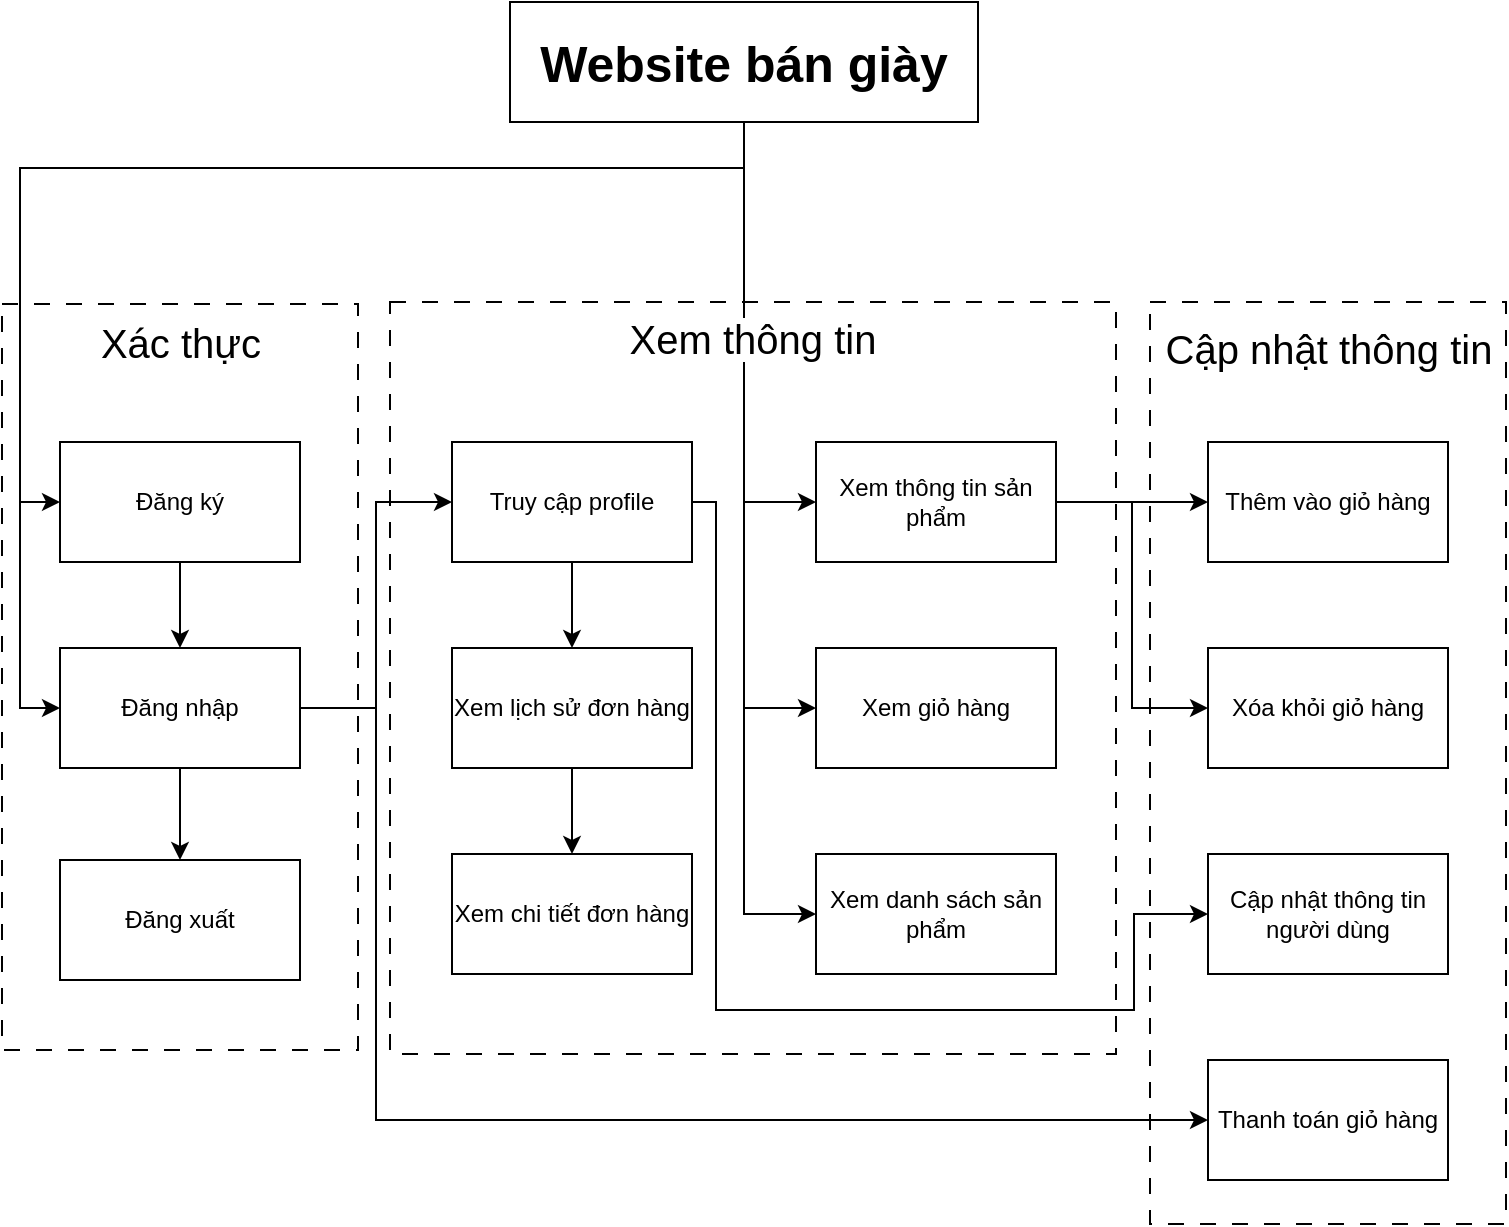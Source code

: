 <mxfile version="25.0.3" pages="2">
  <diagram name="Page-1" id="ATqdmzWeELwhIMq4261D">
    <mxGraphModel dx="1408" dy="644" grid="0" gridSize="10" guides="1" tooltips="1" connect="1" arrows="1" fold="1" page="0" pageScale="1" pageWidth="850" pageHeight="1100" math="0" shadow="0">
      <root>
        <mxCell id="0" />
        <mxCell id="1" parent="0" />
        <mxCell id="9FZc6gnEWJcnSI5CrjKz-33" value="" style="rounded=0;whiteSpace=wrap;html=1;dashed=1;dashPattern=8 8;" parent="1" vertex="1">
          <mxGeometry x="554" y="151" width="178" height="461" as="geometry" />
        </mxCell>
        <mxCell id="9FZc6gnEWJcnSI5CrjKz-22" value="" style="rounded=0;whiteSpace=wrap;html=1;dashed=1;dashPattern=8 8;" parent="1" vertex="1">
          <mxGeometry x="174" y="151" width="363" height="376" as="geometry" />
        </mxCell>
        <mxCell id="9FZc6gnEWJcnSI5CrjKz-14" value="X" style="rounded=0;whiteSpace=wrap;html=1;dashed=1;dashPattern=8 8;" parent="1" vertex="1">
          <mxGeometry x="-20" y="152" width="178" height="373" as="geometry" />
        </mxCell>
        <mxCell id="9FZc6gnEWJcnSI5CrjKz-24" style="edgeStyle=orthogonalEdgeStyle;rounded=0;orthogonalLoop=1;jettySize=auto;html=1;entryX=0;entryY=0.5;entryDx=0;entryDy=0;" parent="1" source="9FZc6gnEWJcnSI5CrjKz-1" target="9FZc6gnEWJcnSI5CrjKz-4" edge="1">
          <mxGeometry relative="1" as="geometry">
            <mxPoint x="351" y="107" as="targetPoint" />
          </mxGeometry>
        </mxCell>
        <mxCell id="9FZc6gnEWJcnSI5CrjKz-42" style="edgeStyle=orthogonalEdgeStyle;rounded=0;orthogonalLoop=1;jettySize=auto;html=1;entryX=0;entryY=0.5;entryDx=0;entryDy=0;" parent="1" source="9FZc6gnEWJcnSI5CrjKz-1" target="9FZc6gnEWJcnSI5CrjKz-3" edge="1">
          <mxGeometry relative="1" as="geometry">
            <Array as="points">
              <mxPoint x="351" y="84" />
              <mxPoint x="-11" y="84" />
              <mxPoint x="-11" y="251" />
            </Array>
          </mxGeometry>
        </mxCell>
        <mxCell id="9FZc6gnEWJcnSI5CrjKz-43" style="edgeStyle=orthogonalEdgeStyle;rounded=0;orthogonalLoop=1;jettySize=auto;html=1;entryX=0;entryY=0.5;entryDx=0;entryDy=0;" parent="1" source="9FZc6gnEWJcnSI5CrjKz-1" target="9FZc6gnEWJcnSI5CrjKz-2" edge="1">
          <mxGeometry relative="1" as="geometry">
            <Array as="points">
              <mxPoint x="351" y="84" />
              <mxPoint x="-11" y="84" />
              <mxPoint x="-11" y="354" />
            </Array>
          </mxGeometry>
        </mxCell>
        <mxCell id="9FZc6gnEWJcnSI5CrjKz-49" style="edgeStyle=orthogonalEdgeStyle;rounded=0;orthogonalLoop=1;jettySize=auto;html=1;entryX=0;entryY=0.5;entryDx=0;entryDy=0;" parent="1" source="9FZc6gnEWJcnSI5CrjKz-1" target="9FZc6gnEWJcnSI5CrjKz-13" edge="1">
          <mxGeometry relative="1" as="geometry" />
        </mxCell>
        <mxCell id="9FZc6gnEWJcnSI5CrjKz-50" style="edgeStyle=orthogonalEdgeStyle;rounded=0;orthogonalLoop=1;jettySize=auto;html=1;entryX=0;entryY=0.5;entryDx=0;entryDy=0;" parent="1" source="9FZc6gnEWJcnSI5CrjKz-1" target="9FZc6gnEWJcnSI5CrjKz-9" edge="1">
          <mxGeometry relative="1" as="geometry" />
        </mxCell>
        <mxCell id="9FZc6gnEWJcnSI5CrjKz-1" value="&lt;b&gt;&lt;font style=&quot;font-size: 25px;&quot;&gt;Website bán giày&lt;/font&gt;&lt;/b&gt;" style="rounded=0;whiteSpace=wrap;html=1;" parent="1" vertex="1">
          <mxGeometry x="234" y="1" width="234" height="60" as="geometry" />
        </mxCell>
        <mxCell id="9FZc6gnEWJcnSI5CrjKz-21" style="edgeStyle=orthogonalEdgeStyle;rounded=0;orthogonalLoop=1;jettySize=auto;html=1;" parent="1" source="9FZc6gnEWJcnSI5CrjKz-2" target="9FZc6gnEWJcnSI5CrjKz-12" edge="1">
          <mxGeometry relative="1" as="geometry" />
        </mxCell>
        <mxCell id="9FZc6gnEWJcnSI5CrjKz-26" style="edgeStyle=orthogonalEdgeStyle;rounded=0;orthogonalLoop=1;jettySize=auto;html=1;entryX=0;entryY=0.5;entryDx=0;entryDy=0;" parent="1" source="9FZc6gnEWJcnSI5CrjKz-2" target="9FZc6gnEWJcnSI5CrjKz-6" edge="1">
          <mxGeometry relative="1" as="geometry" />
        </mxCell>
        <mxCell id="PT_1-4cSALZz2aqM5Dkg-1" style="edgeStyle=orthogonalEdgeStyle;rounded=0;orthogonalLoop=1;jettySize=auto;html=1;entryX=0;entryY=0.5;entryDx=0;entryDy=0;" edge="1" parent="1" source="9FZc6gnEWJcnSI5CrjKz-2" target="9FZc6gnEWJcnSI5CrjKz-8">
          <mxGeometry relative="1" as="geometry">
            <Array as="points">
              <mxPoint x="167" y="354" />
              <mxPoint x="167" y="560" />
            </Array>
          </mxGeometry>
        </mxCell>
        <mxCell id="9FZc6gnEWJcnSI5CrjKz-2" value="Đăng nhập" style="rounded=0;whiteSpace=wrap;html=1;" parent="1" vertex="1">
          <mxGeometry x="9" y="324" width="120" height="60" as="geometry" />
        </mxCell>
        <mxCell id="9FZc6gnEWJcnSI5CrjKz-20" style="edgeStyle=orthogonalEdgeStyle;rounded=0;orthogonalLoop=1;jettySize=auto;html=1;" parent="1" source="9FZc6gnEWJcnSI5CrjKz-3" target="9FZc6gnEWJcnSI5CrjKz-2" edge="1">
          <mxGeometry relative="1" as="geometry" />
        </mxCell>
        <mxCell id="9FZc6gnEWJcnSI5CrjKz-3" value="Đăng ký" style="rounded=0;whiteSpace=wrap;html=1;" parent="1" vertex="1">
          <mxGeometry x="9" y="221" width="120" height="60" as="geometry" />
        </mxCell>
        <mxCell id="9FZc6gnEWJcnSI5CrjKz-53" style="edgeStyle=orthogonalEdgeStyle;rounded=0;orthogonalLoop=1;jettySize=auto;html=1;entryX=0;entryY=0.5;entryDx=0;entryDy=0;" parent="1" source="9FZc6gnEWJcnSI5CrjKz-4" target="9FZc6gnEWJcnSI5CrjKz-5" edge="1">
          <mxGeometry relative="1" as="geometry" />
        </mxCell>
        <mxCell id="9FZc6gnEWJcnSI5CrjKz-65" style="edgeStyle=orthogonalEdgeStyle;rounded=0;orthogonalLoop=1;jettySize=auto;html=1;entryX=0;entryY=0.5;entryDx=0;entryDy=0;" parent="1" source="9FZc6gnEWJcnSI5CrjKz-4" target="9FZc6gnEWJcnSI5CrjKz-63" edge="1">
          <mxGeometry relative="1" as="geometry" />
        </mxCell>
        <mxCell id="9FZc6gnEWJcnSI5CrjKz-4" value="Xem thông tin sản phẩm" style="rounded=0;whiteSpace=wrap;html=1;" parent="1" vertex="1">
          <mxGeometry x="387" y="221" width="120" height="60" as="geometry" />
        </mxCell>
        <mxCell id="9FZc6gnEWJcnSI5CrjKz-5" value="Thêm vào giỏ hàng" style="rounded=0;whiteSpace=wrap;html=1;" parent="1" vertex="1">
          <mxGeometry x="583" y="221" width="120" height="60" as="geometry" />
        </mxCell>
        <mxCell id="9FZc6gnEWJcnSI5CrjKz-28" style="edgeStyle=orthogonalEdgeStyle;rounded=0;orthogonalLoop=1;jettySize=auto;html=1;entryX=0.5;entryY=0;entryDx=0;entryDy=0;" parent="1" source="9FZc6gnEWJcnSI5CrjKz-6" target="9FZc6gnEWJcnSI5CrjKz-10" edge="1">
          <mxGeometry relative="1" as="geometry" />
        </mxCell>
        <mxCell id="9FZc6gnEWJcnSI5CrjKz-67" style="edgeStyle=orthogonalEdgeStyle;rounded=0;orthogonalLoop=1;jettySize=auto;html=1;entryX=0;entryY=0.5;entryDx=0;entryDy=0;" parent="1" source="9FZc6gnEWJcnSI5CrjKz-6" target="9FZc6gnEWJcnSI5CrjKz-7" edge="1">
          <mxGeometry relative="1" as="geometry">
            <Array as="points">
              <mxPoint x="337" y="251" />
              <mxPoint x="337" y="505" />
              <mxPoint x="546" y="505" />
              <mxPoint x="546" y="457" />
            </Array>
          </mxGeometry>
        </mxCell>
        <mxCell id="9FZc6gnEWJcnSI5CrjKz-6" value="Truy cập profile" style="rounded=0;whiteSpace=wrap;html=1;" parent="1" vertex="1">
          <mxGeometry x="205" y="221" width="120" height="60" as="geometry" />
        </mxCell>
        <mxCell id="9FZc6gnEWJcnSI5CrjKz-7" value="Cập nhật thông tin người dùng" style="rounded=0;whiteSpace=wrap;html=1;" parent="1" vertex="1">
          <mxGeometry x="583" y="427" width="120" height="60" as="geometry" />
        </mxCell>
        <mxCell id="9FZc6gnEWJcnSI5CrjKz-8" value="Thanh toán giỏ hàng" style="rounded=0;whiteSpace=wrap;html=1;" parent="1" vertex="1">
          <mxGeometry x="583" y="530" width="120" height="60" as="geometry" />
        </mxCell>
        <mxCell id="9FZc6gnEWJcnSI5CrjKz-9" value="Xem danh sách sản phẩm" style="rounded=0;whiteSpace=wrap;html=1;" parent="1" vertex="1">
          <mxGeometry x="387" y="427" width="120" height="60" as="geometry" />
        </mxCell>
        <mxCell id="9FZc6gnEWJcnSI5CrjKz-48" style="edgeStyle=orthogonalEdgeStyle;rounded=0;orthogonalLoop=1;jettySize=auto;html=1;" parent="1" source="9FZc6gnEWJcnSI5CrjKz-10" target="9FZc6gnEWJcnSI5CrjKz-11" edge="1">
          <mxGeometry relative="1" as="geometry" />
        </mxCell>
        <mxCell id="9FZc6gnEWJcnSI5CrjKz-10" value="Xem lịch sử đơn hàng" style="rounded=0;whiteSpace=wrap;html=1;" parent="1" vertex="1">
          <mxGeometry x="205" y="324" width="120" height="60" as="geometry" />
        </mxCell>
        <mxCell id="9FZc6gnEWJcnSI5CrjKz-11" value="Xem chi tiết đơn hàng" style="rounded=0;whiteSpace=wrap;html=1;" parent="1" vertex="1">
          <mxGeometry x="205" y="427" width="120" height="60" as="geometry" />
        </mxCell>
        <mxCell id="9FZc6gnEWJcnSI5CrjKz-12" value="Đăng xuất" style="rounded=0;whiteSpace=wrap;html=1;" parent="1" vertex="1">
          <mxGeometry x="9" y="430" width="120" height="60" as="geometry" />
        </mxCell>
        <mxCell id="9FZc6gnEWJcnSI5CrjKz-13" value="Xem giỏ hàng" style="rounded=0;whiteSpace=wrap;html=1;" parent="1" vertex="1">
          <mxGeometry x="387" y="324" width="120" height="60" as="geometry" />
        </mxCell>
        <mxCell id="9FZc6gnEWJcnSI5CrjKz-39" value="&lt;font style=&quot;font-size: 20px;&quot;&gt;Xác thực&lt;/font&gt;" style="text;html=1;align=center;verticalAlign=middle;resizable=0;points=[];autosize=1;strokeColor=none;fillColor=none;" parent="1" vertex="1">
          <mxGeometry x="20" y="153" width="98" height="36" as="geometry" />
        </mxCell>
        <mxCell id="9FZc6gnEWJcnSI5CrjKz-45" value="&lt;span style=&quot;color: rgb(0, 0, 0); font-family: Helvetica; font-size: 20px; font-style: normal; font-variant-ligatures: normal; font-variant-caps: normal; font-weight: 400; letter-spacing: normal; orphans: 2; text-indent: 0px; text-transform: none; widows: 2; word-spacing: 0px; -webkit-text-stroke-width: 0px; white-space: normal; background-color: rgb(255, 255, 255); text-decoration-thickness: initial; text-decoration-style: initial; text-decoration-color: initial; float: none; display: inline !important;&quot;&gt;Xem thông tin&lt;/span&gt;" style="text;whiteSpace=wrap;html=1;align=center;" parent="1" vertex="1">
          <mxGeometry x="280.0" y="151.0" width="151" height="46" as="geometry" />
        </mxCell>
        <mxCell id="9FZc6gnEWJcnSI5CrjKz-47" value="&lt;span style=&quot;color: rgb(0, 0, 0); font-family: Helvetica; font-size: 20px; font-style: normal; font-variant-ligatures: normal; font-variant-caps: normal; font-weight: 400; letter-spacing: normal; orphans: 2; text-indent: 0px; text-transform: none; widows: 2; word-spacing: 0px; -webkit-text-stroke-width: 0px; white-space: normal; background-color: rgb(255, 255, 255); text-decoration-thickness: initial; text-decoration-style: initial; text-decoration-color: initial; float: none; display: inline !important;&quot;&gt;Cập nhật thông tin&lt;/span&gt;" style="text;whiteSpace=wrap;html=1;align=center;" parent="1" vertex="1">
          <mxGeometry x="557.75" y="155.5" width="170.5" height="31" as="geometry" />
        </mxCell>
        <mxCell id="9FZc6gnEWJcnSI5CrjKz-63" value="Xóa khỏi giỏ hàng" style="rounded=0;whiteSpace=wrap;html=1;" parent="1" vertex="1">
          <mxGeometry x="583" y="324" width="120" height="60" as="geometry" />
        </mxCell>
      </root>
    </mxGraphModel>
  </diagram>
  <diagram id="KyGGaloVcgELRzTFAa9P" name="Page-2">
    <mxGraphModel dx="1186" dy="1158" grid="0" gridSize="10" guides="1" tooltips="1" connect="1" arrows="1" fold="1" page="0" pageScale="1" pageWidth="850" pageHeight="1100" math="0" shadow="0">
      <root>
        <mxCell id="0" />
        <mxCell id="1" parent="0" />
        <mxCell id="0Zvs_Lk2udPu0T62Xt-R-1" value="cart" style="swimlane;fontStyle=1;align=center;verticalAlign=top;childLayout=stackLayout;horizontal=1;startSize=26;horizontalStack=0;resizeParent=1;resizeParentMax=0;resizeLast=0;collapsible=1;marginBottom=0;whiteSpace=wrap;html=1;" vertex="1" parent="1">
          <mxGeometry x="109" y="117" width="160" height="86" as="geometry" />
        </mxCell>
        <mxCell id="0Zvs_Lk2udPu0T62Xt-R-2" value="+ field: type" style="text;strokeColor=none;fillColor=none;align=left;verticalAlign=top;spacingLeft=4;spacingRight=4;overflow=hidden;rotatable=0;points=[[0,0.5],[1,0.5]];portConstraint=eastwest;whiteSpace=wrap;html=1;" vertex="1" parent="0Zvs_Lk2udPu0T62Xt-R-1">
          <mxGeometry y="26" width="160" height="26" as="geometry" />
        </mxCell>
        <mxCell id="0Zvs_Lk2udPu0T62Xt-R-3" value="" style="line;strokeWidth=1;fillColor=none;align=left;verticalAlign=middle;spacingTop=-1;spacingLeft=3;spacingRight=3;rotatable=0;labelPosition=right;points=[];portConstraint=eastwest;strokeColor=inherit;" vertex="1" parent="0Zvs_Lk2udPu0T62Xt-R-1">
          <mxGeometry y="52" width="160" height="8" as="geometry" />
        </mxCell>
        <mxCell id="0Zvs_Lk2udPu0T62Xt-R-4" value="+ method(type): type" style="text;strokeColor=none;fillColor=none;align=left;verticalAlign=top;spacingLeft=4;spacingRight=4;overflow=hidden;rotatable=0;points=[[0,0.5],[1,0.5]];portConstraint=eastwest;whiteSpace=wrap;html=1;" vertex="1" parent="0Zvs_Lk2udPu0T62Xt-R-1">
          <mxGeometry y="60" width="160" height="26" as="geometry" />
        </mxCell>
        <mxCell id="0Zvs_Lk2udPu0T62Xt-R-5" value="Order" style="swimlane;fontStyle=1;align=center;verticalAlign=top;childLayout=stackLayout;horizontal=1;startSize=26;horizontalStack=0;resizeParent=1;resizeParentMax=0;resizeLast=0;collapsible=1;marginBottom=0;whiteSpace=wrap;html=1;" vertex="1" parent="1">
          <mxGeometry x="509" y="85" width="160" height="216" as="geometry" />
        </mxCell>
        <mxCell id="0Zvs_Lk2udPu0T62Xt-R-6" value="+ status_choices" style="text;strokeColor=none;fillColor=none;align=left;verticalAlign=top;spacingLeft=4;spacingRight=4;overflow=hidden;rotatable=0;points=[[0,0.5],[1,0.5]];portConstraint=eastwest;whiteSpace=wrap;html=1;" vertex="1" parent="0Zvs_Lk2udPu0T62Xt-R-5">
          <mxGeometry y="26" width="160" height="26" as="geometry" />
        </mxCell>
        <mxCell id="0Zvs_Lk2udPu0T62Xt-R-143" value="+ user" style="text;strokeColor=none;fillColor=none;align=left;verticalAlign=top;spacingLeft=4;spacingRight=4;overflow=hidden;rotatable=0;points=[[0,0.5],[1,0.5]];portConstraint=eastwest;whiteSpace=wrap;html=1;" vertex="1" parent="0Zvs_Lk2udPu0T62Xt-R-5">
          <mxGeometry y="52" width="160" height="26" as="geometry" />
        </mxCell>
        <mxCell id="0Zvs_Lk2udPu0T62Xt-R-142" value="+ items" style="text;strokeColor=none;fillColor=none;align=left;verticalAlign=top;spacingLeft=4;spacingRight=4;overflow=hidden;rotatable=0;points=[[0,0.5],[1,0.5]];portConstraint=eastwest;whiteSpace=wrap;html=1;" vertex="1" parent="0Zvs_Lk2udPu0T62Xt-R-5">
          <mxGeometry y="78" width="160" height="26" as="geometry" />
        </mxCell>
        <mxCell id="0Zvs_Lk2udPu0T62Xt-R-141" value="+ counpon" style="text;strokeColor=none;fillColor=none;align=left;verticalAlign=top;spacingLeft=4;spacingRight=4;overflow=hidden;rotatable=0;points=[[0,0.5],[1,0.5]];portConstraint=eastwest;whiteSpace=wrap;html=1;" vertex="1" parent="0Zvs_Lk2udPu0T62Xt-R-5">
          <mxGeometry y="104" width="160" height="26" as="geometry" />
        </mxCell>
        <mxCell id="0Zvs_Lk2udPu0T62Xt-R-140" value="+ ordered_date" style="text;strokeColor=none;fillColor=none;align=left;verticalAlign=top;spacingLeft=4;spacingRight=4;overflow=hidden;rotatable=0;points=[[0,0.5],[1,0.5]];portConstraint=eastwest;whiteSpace=wrap;html=1;" vertex="1" parent="0Zvs_Lk2udPu0T62Xt-R-5">
          <mxGeometry y="130" width="160" height="26" as="geometry" />
        </mxCell>
        <mxCell id="0Zvs_Lk2udPu0T62Xt-R-7" value="" style="line;strokeWidth=1;fillColor=none;align=left;verticalAlign=middle;spacingTop=-1;spacingLeft=3;spacingRight=3;rotatable=0;labelPosition=right;points=[];portConstraint=eastwest;strokeColor=inherit;" vertex="1" parent="0Zvs_Lk2udPu0T62Xt-R-5">
          <mxGeometry y="156" width="160" height="8" as="geometry" />
        </mxCell>
        <mxCell id="0Zvs_Lk2udPu0T62Xt-R-8" value="+ get_total()" style="text;strokeColor=none;fillColor=none;align=left;verticalAlign=top;spacingLeft=4;spacingRight=4;overflow=hidden;rotatable=0;points=[[0,0.5],[1,0.5]];portConstraint=eastwest;whiteSpace=wrap;html=1;" vertex="1" parent="0Zvs_Lk2udPu0T62Xt-R-5">
          <mxGeometry y="164" width="160" height="26" as="geometry" />
        </mxCell>
        <mxCell id="0Zvs_Lk2udPu0T62Xt-R-145" value="+ mark_as_completed()" style="text;strokeColor=none;fillColor=none;align=left;verticalAlign=top;spacingLeft=4;spacingRight=4;overflow=hidden;rotatable=0;points=[[0,0.5],[1,0.5]];portConstraint=eastwest;whiteSpace=wrap;html=1;" vertex="1" parent="0Zvs_Lk2udPu0T62Xt-R-5">
          <mxGeometry y="190" width="160" height="26" as="geometry" />
        </mxCell>
        <mxCell id="0Zvs_Lk2udPu0T62Xt-R-13" value="Users" style="swimlane;fontStyle=1;align=center;verticalAlign=top;childLayout=stackLayout;horizontal=1;startSize=26;horizontalStack=0;resizeParent=1;resizeParentMax=0;resizeLast=0;collapsible=1;marginBottom=0;whiteSpace=wrap;html=1;" vertex="1" parent="1">
          <mxGeometry x="509" y="406" width="160" height="409" as="geometry" />
        </mxCell>
        <mxCell id="0Zvs_Lk2udPu0T62Xt-R-17" value="+ first_name" style="text;strokeColor=none;fillColor=none;align=left;verticalAlign=top;spacingLeft=4;spacingRight=4;overflow=hidden;rotatable=0;points=[[0,0.5],[1,0.5]];portConstraint=eastwest;whiteSpace=wrap;html=1;" vertex="1" parent="0Zvs_Lk2udPu0T62Xt-R-13">
          <mxGeometry y="26" width="160" height="26" as="geometry" />
        </mxCell>
        <mxCell id="0Zvs_Lk2udPu0T62Xt-R-18" value="+ last_name" style="text;strokeColor=none;fillColor=none;align=left;verticalAlign=top;spacingLeft=4;spacingRight=4;overflow=hidden;rotatable=0;points=[[0,0.5],[1,0.5]];portConstraint=eastwest;whiteSpace=wrap;html=1;" vertex="1" parent="0Zvs_Lk2udPu0T62Xt-R-13">
          <mxGeometry y="52" width="160" height="26" as="geometry" />
        </mxCell>
        <mxCell id="0Zvs_Lk2udPu0T62Xt-R-19" value="+ username" style="text;strokeColor=none;fillColor=none;align=left;verticalAlign=top;spacingLeft=4;spacingRight=4;overflow=hidden;rotatable=0;points=[[0,0.5],[1,0.5]];portConstraint=eastwest;whiteSpace=wrap;html=1;" vertex="1" parent="0Zvs_Lk2udPu0T62Xt-R-13">
          <mxGeometry y="78" width="160" height="26" as="geometry" />
        </mxCell>
        <mxCell id="0Zvs_Lk2udPu0T62Xt-R-14" value="+ email&lt;div&gt;&lt;br&gt;&lt;/div&gt;" style="text;strokeColor=none;fillColor=none;align=left;verticalAlign=top;spacingLeft=4;spacingRight=4;overflow=hidden;rotatable=0;points=[[0,0.5],[1,0.5]];portConstraint=eastwest;whiteSpace=wrap;html=1;" vertex="1" parent="0Zvs_Lk2udPu0T62Xt-R-13">
          <mxGeometry y="104" width="160" height="26" as="geometry" />
        </mxCell>
        <mxCell id="0Zvs_Lk2udPu0T62Xt-R-23" value="+ role" style="text;strokeColor=none;fillColor=none;align=left;verticalAlign=top;spacingLeft=4;spacingRight=4;overflow=hidden;rotatable=0;points=[[0,0.5],[1,0.5]];portConstraint=eastwest;whiteSpace=wrap;html=1;" vertex="1" parent="0Zvs_Lk2udPu0T62Xt-R-13">
          <mxGeometry y="130" width="160" height="26" as="geometry" />
        </mxCell>
        <mxCell id="0Zvs_Lk2udPu0T62Xt-R-22" value="+ date_joined" style="text;strokeColor=none;fillColor=none;align=left;verticalAlign=top;spacingLeft=4;spacingRight=4;overflow=hidden;rotatable=0;points=[[0,0.5],[1,0.5]];portConstraint=eastwest;whiteSpace=wrap;html=1;" vertex="1" parent="0Zvs_Lk2udPu0T62Xt-R-13">
          <mxGeometry y="156" width="160" height="26" as="geometry" />
        </mxCell>
        <mxCell id="0Zvs_Lk2udPu0T62Xt-R-26" value="+ is_admin" style="text;strokeColor=none;fillColor=none;align=left;verticalAlign=top;spacingLeft=4;spacingRight=4;overflow=hidden;rotatable=0;points=[[0,0.5],[1,0.5]];portConstraint=eastwest;whiteSpace=wrap;html=1;" vertex="1" parent="0Zvs_Lk2udPu0T62Xt-R-13">
          <mxGeometry y="182" width="160" height="26" as="geometry" />
        </mxCell>
        <mxCell id="0Zvs_Lk2udPu0T62Xt-R-25" value="+ is_staff" style="text;strokeColor=none;fillColor=none;align=left;verticalAlign=top;spacingLeft=4;spacingRight=4;overflow=hidden;rotatable=0;points=[[0,0.5],[1,0.5]];portConstraint=eastwest;whiteSpace=wrap;html=1;" vertex="1" parent="0Zvs_Lk2udPu0T62Xt-R-13">
          <mxGeometry y="208" width="160" height="26" as="geometry" />
        </mxCell>
        <mxCell id="0Zvs_Lk2udPu0T62Xt-R-24" value="+ is_active" style="text;strokeColor=none;fillColor=none;align=left;verticalAlign=top;spacingLeft=4;spacingRight=4;overflow=hidden;rotatable=0;points=[[0,0.5],[1,0.5]];portConstraint=eastwest;whiteSpace=wrap;html=1;" vertex="1" parent="0Zvs_Lk2udPu0T62Xt-R-13">
          <mxGeometry y="234" width="160" height="26" as="geometry" />
        </mxCell>
        <mxCell id="0Zvs_Lk2udPu0T62Xt-R-27" value="+ is_superadmin" style="text;strokeColor=none;fillColor=none;align=left;verticalAlign=top;spacingLeft=4;spacingRight=4;overflow=hidden;rotatable=0;points=[[0,0.5],[1,0.5]];portConstraint=eastwest;whiteSpace=wrap;html=1;" vertex="1" parent="0Zvs_Lk2udPu0T62Xt-R-13">
          <mxGeometry y="260" width="160" height="26" as="geometry" />
        </mxCell>
        <mxCell id="0Zvs_Lk2udPu0T62Xt-R-15" value="" style="line;strokeWidth=1;fillColor=none;align=left;verticalAlign=middle;spacingTop=-1;spacingLeft=3;spacingRight=3;rotatable=0;labelPosition=right;points=[];portConstraint=eastwest;strokeColor=inherit;" vertex="1" parent="0Zvs_Lk2udPu0T62Xt-R-13">
          <mxGeometry y="286" width="160" height="8" as="geometry" />
        </mxCell>
        <mxCell id="0Zvs_Lk2udPu0T62Xt-R-16" value="+ __str__()" style="text;strokeColor=none;fillColor=none;align=left;verticalAlign=top;spacingLeft=4;spacingRight=4;overflow=hidden;rotatable=0;points=[[0,0.5],[1,0.5]];portConstraint=eastwest;whiteSpace=wrap;html=1;" vertex="1" parent="0Zvs_Lk2udPu0T62Xt-R-13">
          <mxGeometry y="294" width="160" height="26" as="geometry" />
        </mxCell>
        <mxCell id="0Zvs_Lk2udPu0T62Xt-R-30" value="+&amp;nbsp;has_perm()" style="text;strokeColor=none;fillColor=none;align=left;verticalAlign=top;spacingLeft=4;spacingRight=4;overflow=hidden;rotatable=0;points=[[0,0.5],[1,0.5]];portConstraint=eastwest;whiteSpace=wrap;html=1;" vertex="1" parent="0Zvs_Lk2udPu0T62Xt-R-13">
          <mxGeometry y="320" width="160" height="26" as="geometry" />
        </mxCell>
        <mxCell id="0Zvs_Lk2udPu0T62Xt-R-29" value="+&amp;nbsp;has_module_perms(perm, obj=None)" style="text;strokeColor=none;fillColor=none;align=left;verticalAlign=top;spacingLeft=4;spacingRight=4;overflow=hidden;rotatable=0;points=[[0,0.5],[1,0.5]];portConstraint=eastwest;whiteSpace=wrap;html=1;" vertex="1" parent="0Zvs_Lk2udPu0T62Xt-R-13">
          <mxGeometry y="346" width="160" height="37" as="geometry" />
        </mxCell>
        <mxCell id="0Zvs_Lk2udPu0T62Xt-R-28" value="+&amp;nbsp;get_orders()" style="text;strokeColor=none;fillColor=none;align=left;verticalAlign=top;spacingLeft=4;spacingRight=4;overflow=hidden;rotatable=0;points=[[0,0.5],[1,0.5]];portConstraint=eastwest;whiteSpace=wrap;html=1;" vertex="1" parent="0Zvs_Lk2udPu0T62Xt-R-13">
          <mxGeometry y="383" width="160" height="26" as="geometry" />
        </mxCell>
        <mxCell id="0Zvs_Lk2udPu0T62Xt-R-31" value="UserProfile" style="swimlane;fontStyle=1;align=center;verticalAlign=top;childLayout=stackLayout;horizontal=1;startSize=26;horizontalStack=0;resizeParent=1;resizeParentMax=0;resizeLast=0;collapsible=1;marginBottom=0;whiteSpace=wrap;html=1;" vertex="1" parent="1">
          <mxGeometry x="757" y="406" width="160" height="175" as="geometry" />
        </mxCell>
        <mxCell id="0Zvs_Lk2udPu0T62Xt-R-32" value="+ user" style="text;strokeColor=none;fillColor=none;align=left;verticalAlign=top;spacingLeft=4;spacingRight=4;overflow=hidden;rotatable=0;points=[[0,0.5],[1,0.5]];portConstraint=eastwest;whiteSpace=wrap;html=1;" vertex="1" parent="0Zvs_Lk2udPu0T62Xt-R-31">
          <mxGeometry y="26" width="160" height="26" as="geometry" />
        </mxCell>
        <mxCell id="0Zvs_Lk2udPu0T62Xt-R-33" value="+&amp;nbsp;address_line_1" style="text;strokeColor=none;fillColor=none;align=left;verticalAlign=top;spacingLeft=4;spacingRight=4;overflow=hidden;rotatable=0;points=[[0,0.5],[1,0.5]];portConstraint=eastwest;whiteSpace=wrap;html=1;" vertex="1" parent="0Zvs_Lk2udPu0T62Xt-R-31">
          <mxGeometry y="52" width="160" height="26" as="geometry" />
        </mxCell>
        <mxCell id="0Zvs_Lk2udPu0T62Xt-R-34" value="+ address_line_2" style="text;strokeColor=none;fillColor=none;align=left;verticalAlign=top;spacingLeft=4;spacingRight=4;overflow=hidden;rotatable=0;points=[[0,0.5],[1,0.5]];portConstraint=eastwest;whiteSpace=wrap;html=1;" vertex="1" parent="0Zvs_Lk2udPu0T62Xt-R-31">
          <mxGeometry y="78" width="160" height="26" as="geometry" />
        </mxCell>
        <mxCell id="0Zvs_Lk2udPu0T62Xt-R-42" value="" style="line;strokeWidth=1;fillColor=none;align=left;verticalAlign=middle;spacingTop=-1;spacingLeft=3;spacingRight=3;rotatable=0;labelPosition=right;points=[];portConstraint=eastwest;strokeColor=inherit;" vertex="1" parent="0Zvs_Lk2udPu0T62Xt-R-31">
          <mxGeometry y="104" width="160" height="8" as="geometry" />
        </mxCell>
        <mxCell id="0Zvs_Lk2udPu0T62Xt-R-43" value="+ __str__()" style="text;strokeColor=none;fillColor=none;align=left;verticalAlign=top;spacingLeft=4;spacingRight=4;overflow=hidden;rotatable=0;points=[[0,0.5],[1,0.5]];portConstraint=eastwest;whiteSpace=wrap;html=1;" vertex="1" parent="0Zvs_Lk2udPu0T62Xt-R-31">
          <mxGeometry y="112" width="160" height="26" as="geometry" />
        </mxCell>
        <mxCell id="0Zvs_Lk2udPu0T62Xt-R-45" value="+ full_address()" style="text;strokeColor=none;fillColor=none;align=left;verticalAlign=top;spacingLeft=4;spacingRight=4;overflow=hidden;rotatable=0;points=[[0,0.5],[1,0.5]];portConstraint=eastwest;whiteSpace=wrap;html=1;" vertex="1" parent="0Zvs_Lk2udPu0T62Xt-R-31">
          <mxGeometry y="138" width="160" height="37" as="geometry" />
        </mxCell>
        <mxCell id="0Zvs_Lk2udPu0T62Xt-R-50" value="" style="endArrow=none;html=1;rounded=0;entryX=1;entryY=0.5;entryDx=0;entryDy=0;exitX=0;exitY=0.5;exitDx=0;exitDy=0;" edge="1" parent="1" source="0Zvs_Lk2udPu0T62Xt-R-33" target="0Zvs_Lk2udPu0T62Xt-R-18">
          <mxGeometry width="50" height="50" relative="1" as="geometry">
            <mxPoint x="446" y="655" as="sourcePoint" />
            <mxPoint x="496" y="605" as="targetPoint" />
          </mxGeometry>
        </mxCell>
        <mxCell id="0Zvs_Lk2udPu0T62Xt-R-51" value="1" style="text;html=1;align=center;verticalAlign=middle;resizable=0;points=[];autosize=1;strokeColor=none;fillColor=none;" vertex="1" parent="1">
          <mxGeometry x="663" y="446" width="25" height="26" as="geometry" />
        </mxCell>
        <mxCell id="0Zvs_Lk2udPu0T62Xt-R-52" value="1" style="text;html=1;align=center;verticalAlign=middle;resizable=0;points=[];autosize=1;strokeColor=none;fillColor=none;" vertex="1" parent="1">
          <mxGeometry x="732" y="446" width="25" height="26" as="geometry" />
        </mxCell>
        <mxCell id="0Zvs_Lk2udPu0T62Xt-R-69" value="MyUserManager" style="swimlane;fontStyle=1;align=center;verticalAlign=top;childLayout=stackLayout;horizontal=1;startSize=26;horizontalStack=0;resizeParent=1;resizeParentMax=0;resizeLast=0;collapsible=1;marginBottom=0;whiteSpace=wrap;html=1;" vertex="1" parent="1">
          <mxGeometry x="757" y="657" width="160" height="158" as="geometry" />
        </mxCell>
        <mxCell id="0Zvs_Lk2udPu0T62Xt-R-71" value="" style="line;strokeWidth=1;fillColor=none;align=left;verticalAlign=middle;spacingTop=-1;spacingLeft=3;spacingRight=3;rotatable=0;labelPosition=right;points=[];portConstraint=eastwest;strokeColor=inherit;" vertex="1" parent="0Zvs_Lk2udPu0T62Xt-R-69">
          <mxGeometry y="26" width="160" height="8" as="geometry" />
        </mxCell>
        <mxCell id="0Zvs_Lk2udPu0T62Xt-R-73" value="+ create_superuser(first_name, last_name, username, email, password)" style="text;strokeColor=none;fillColor=none;align=left;verticalAlign=top;spacingLeft=4;spacingRight=4;overflow=hidden;rotatable=0;points=[[0,0.5],[1,0.5]];portConstraint=eastwest;whiteSpace=wrap;html=1;" vertex="1" parent="0Zvs_Lk2udPu0T62Xt-R-69">
          <mxGeometry y="34" width="160" height="68" as="geometry" />
        </mxCell>
        <mxCell id="0Zvs_Lk2udPu0T62Xt-R-72" value="+ create_user(first_name, last_name, username, email, password)" style="text;strokeColor=none;fillColor=none;align=left;verticalAlign=top;spacingLeft=4;spacingRight=4;overflow=hidden;rotatable=0;points=[[0,0.5],[1,0.5]];portConstraint=eastwest;whiteSpace=wrap;html=1;" vertex="1" parent="0Zvs_Lk2udPu0T62Xt-R-69">
          <mxGeometry y="102" width="160" height="56" as="geometry" />
        </mxCell>
        <mxCell id="0Zvs_Lk2udPu0T62Xt-R-74" value="category" style="swimlane;fontStyle=1;align=center;verticalAlign=top;childLayout=stackLayout;horizontal=1;startSize=26;horizontalStack=0;resizeParent=1;resizeParentMax=0;resizeLast=0;collapsible=1;marginBottom=0;whiteSpace=wrap;html=1;" vertex="1" parent="1">
          <mxGeometry x="38" y="406" width="160" height="164" as="geometry" />
        </mxCell>
        <mxCell id="0Zvs_Lk2udPu0T62Xt-R-84" value="+ name" style="text;strokeColor=none;fillColor=none;align=left;verticalAlign=top;spacingLeft=4;spacingRight=4;overflow=hidden;rotatable=0;points=[[0,0.5],[1,0.5]];portConstraint=eastwest;whiteSpace=wrap;html=1;" vertex="1" parent="0Zvs_Lk2udPu0T62Xt-R-74">
          <mxGeometry y="26" width="160" height="26" as="geometry" />
        </mxCell>
        <mxCell id="0Zvs_Lk2udPu0T62Xt-R-83" value="+ description" style="text;strokeColor=none;fillColor=none;align=left;verticalAlign=top;spacingLeft=4;spacingRight=4;overflow=hidden;rotatable=0;points=[[0,0.5],[1,0.5]];portConstraint=eastwest;whiteSpace=wrap;html=1;" vertex="1" parent="0Zvs_Lk2udPu0T62Xt-R-74">
          <mxGeometry y="52" width="160" height="26" as="geometry" />
        </mxCell>
        <mxCell id="0Zvs_Lk2udPu0T62Xt-R-82" value="+ slug" style="text;strokeColor=none;fillColor=none;align=left;verticalAlign=top;spacingLeft=4;spacingRight=4;overflow=hidden;rotatable=0;points=[[0,0.5],[1,0.5]];portConstraint=eastwest;whiteSpace=wrap;html=1;" vertex="1" parent="0Zvs_Lk2udPu0T62Xt-R-74">
          <mxGeometry y="78" width="160" height="26" as="geometry" />
        </mxCell>
        <mxCell id="0Zvs_Lk2udPu0T62Xt-R-76" value="" style="line;strokeWidth=1;fillColor=none;align=left;verticalAlign=middle;spacingTop=-1;spacingLeft=3;spacingRight=3;rotatable=0;labelPosition=right;points=[];portConstraint=eastwest;strokeColor=inherit;" vertex="1" parent="0Zvs_Lk2udPu0T62Xt-R-74">
          <mxGeometry y="104" width="160" height="8" as="geometry" />
        </mxCell>
        <mxCell id="0Zvs_Lk2udPu0T62Xt-R-77" value="+ __str__()" style="text;strokeColor=none;fillColor=none;align=left;verticalAlign=top;spacingLeft=4;spacingRight=4;overflow=hidden;rotatable=0;points=[[0,0.5],[1,0.5]];portConstraint=eastwest;whiteSpace=wrap;html=1;" vertex="1" parent="0Zvs_Lk2udPu0T62Xt-R-74">
          <mxGeometry y="112" width="160" height="26" as="geometry" />
        </mxCell>
        <mxCell id="0Zvs_Lk2udPu0T62Xt-R-85" value="+ save(*args, **kwargs)" style="text;strokeColor=none;fillColor=none;align=left;verticalAlign=top;spacingLeft=4;spacingRight=4;overflow=hidden;rotatable=0;points=[[0,0.5],[1,0.5]];portConstraint=eastwest;whiteSpace=wrap;html=1;" vertex="1" parent="0Zvs_Lk2udPu0T62Xt-R-74">
          <mxGeometry y="138" width="160" height="26" as="geometry" />
        </mxCell>
        <mxCell id="0Zvs_Lk2udPu0T62Xt-R-78" value="variants" style="swimlane;fontStyle=1;align=center;verticalAlign=top;childLayout=stackLayout;horizontal=1;startSize=26;horizontalStack=0;resizeParent=1;resizeParentMax=0;resizeLast=0;collapsible=1;marginBottom=0;whiteSpace=wrap;html=1;" vertex="1" parent="1">
          <mxGeometry x="38" y="599" width="160" height="231" as="geometry" />
        </mxCell>
        <mxCell id="0Zvs_Lk2udPu0T62Xt-R-79" value="+ PRODUCT_TYPE_CHOICES" style="text;strokeColor=none;fillColor=none;align=left;verticalAlign=top;spacingLeft=4;spacingRight=4;overflow=hidden;rotatable=0;points=[[0,0.5],[1,0.5]];portConstraint=eastwest;whiteSpace=wrap;html=1;" vertex="1" parent="0Zvs_Lk2udPu0T62Xt-R-78">
          <mxGeometry y="26" width="160" height="41" as="geometry" />
        </mxCell>
        <mxCell id="0Zvs_Lk2udPu0T62Xt-R-102" value="+ MATERIAL_CHOICES" style="text;strokeColor=none;fillColor=none;align=left;verticalAlign=top;spacingLeft=4;spacingRight=4;overflow=hidden;rotatable=0;points=[[0,0.5],[1,0.5]];portConstraint=eastwest;whiteSpace=wrap;html=1;" vertex="1" parent="0Zvs_Lk2udPu0T62Xt-R-78">
          <mxGeometry y="67" width="160" height="26" as="geometry" />
        </mxCell>
        <mxCell id="0Zvs_Lk2udPu0T62Xt-R-101" value="+ product" style="text;strokeColor=none;fillColor=none;align=left;verticalAlign=top;spacingLeft=4;spacingRight=4;overflow=hidden;rotatable=0;points=[[0,0.5],[1,0.5]];portConstraint=eastwest;whiteSpace=wrap;html=1;" vertex="1" parent="0Zvs_Lk2udPu0T62Xt-R-78">
          <mxGeometry y="93" width="160" height="26" as="geometry" />
        </mxCell>
        <mxCell id="0Zvs_Lk2udPu0T62Xt-R-100" value="+ type" style="text;strokeColor=none;fillColor=none;align=left;verticalAlign=top;spacingLeft=4;spacingRight=4;overflow=hidden;rotatable=0;points=[[0,0.5],[1,0.5]];portConstraint=eastwest;whiteSpace=wrap;html=1;" vertex="1" parent="0Zvs_Lk2udPu0T62Xt-R-78">
          <mxGeometry y="119" width="160" height="26" as="geometry" />
        </mxCell>
        <mxCell id="0Zvs_Lk2udPu0T62Xt-R-99" value="+ color" style="text;strokeColor=none;fillColor=none;align=left;verticalAlign=top;spacingLeft=4;spacingRight=4;overflow=hidden;rotatable=0;points=[[0,0.5],[1,0.5]];portConstraint=eastwest;whiteSpace=wrap;html=1;" vertex="1" parent="0Zvs_Lk2udPu0T62Xt-R-78">
          <mxGeometry y="145" width="160" height="26" as="geometry" />
        </mxCell>
        <mxCell id="0Zvs_Lk2udPu0T62Xt-R-103" value="+ material" style="text;strokeColor=none;fillColor=none;align=left;verticalAlign=top;spacingLeft=4;spacingRight=4;overflow=hidden;rotatable=0;points=[[0,0.5],[1,0.5]];portConstraint=eastwest;whiteSpace=wrap;html=1;" vertex="1" parent="0Zvs_Lk2udPu0T62Xt-R-78">
          <mxGeometry y="171" width="160" height="26" as="geometry" />
        </mxCell>
        <mxCell id="0Zvs_Lk2udPu0T62Xt-R-80" value="" style="line;strokeWidth=1;fillColor=none;align=left;verticalAlign=middle;spacingTop=-1;spacingLeft=3;spacingRight=3;rotatable=0;labelPosition=right;points=[];portConstraint=eastwest;strokeColor=inherit;" vertex="1" parent="0Zvs_Lk2udPu0T62Xt-R-78">
          <mxGeometry y="197" width="160" height="8" as="geometry" />
        </mxCell>
        <mxCell id="0Zvs_Lk2udPu0T62Xt-R-81" value="+ __str__()" style="text;strokeColor=none;fillColor=none;align=left;verticalAlign=top;spacingLeft=4;spacingRight=4;overflow=hidden;rotatable=0;points=[[0,0.5],[1,0.5]];portConstraint=eastwest;whiteSpace=wrap;html=1;" vertex="1" parent="0Zvs_Lk2udPu0T62Xt-R-78">
          <mxGeometry y="205" width="160" height="26" as="geometry" />
        </mxCell>
        <mxCell id="0Zvs_Lk2udPu0T62Xt-R-9" value="products" style="swimlane;fontStyle=1;align=center;verticalAlign=top;childLayout=stackLayout;horizontal=1;startSize=26;horizontalStack=0;resizeParent=1;resizeParentMax=0;resizeLast=0;collapsible=1;marginBottom=0;whiteSpace=wrap;html=1;" vertex="1" parent="1">
          <mxGeometry x="281" y="406" width="160" height="424" as="geometry" />
        </mxCell>
        <mxCell id="0Zvs_Lk2udPu0T62Xt-R-10" value="+ id" style="text;strokeColor=none;fillColor=none;align=left;verticalAlign=top;spacingLeft=4;spacingRight=4;overflow=hidden;rotatable=0;points=[[0,0.5],[1,0.5]];portConstraint=eastwest;whiteSpace=wrap;html=1;" vertex="1" parent="0Zvs_Lk2udPu0T62Xt-R-9">
          <mxGeometry y="26" width="160" height="26" as="geometry" />
        </mxCell>
        <mxCell id="0Zvs_Lk2udPu0T62Xt-R-89" value="+ name" style="text;strokeColor=none;fillColor=none;align=left;verticalAlign=top;spacingLeft=4;spacingRight=4;overflow=hidden;rotatable=0;points=[[0,0.5],[1,0.5]];portConstraint=eastwest;whiteSpace=wrap;html=1;" vertex="1" parent="0Zvs_Lk2udPu0T62Xt-R-9">
          <mxGeometry y="52" width="160" height="26" as="geometry" />
        </mxCell>
        <mxCell id="0Zvs_Lk2udPu0T62Xt-R-88" value="+ slug" style="text;strokeColor=none;fillColor=none;align=left;verticalAlign=top;spacingLeft=4;spacingRight=4;overflow=hidden;rotatable=0;points=[[0,0.5],[1,0.5]];portConstraint=eastwest;whiteSpace=wrap;html=1;" vertex="1" parent="0Zvs_Lk2udPu0T62Xt-R-9">
          <mxGeometry y="78" width="160" height="26" as="geometry" />
        </mxCell>
        <mxCell id="0Zvs_Lk2udPu0T62Xt-R-87" value="+ category" style="text;strokeColor=none;fillColor=none;align=left;verticalAlign=top;spacingLeft=4;spacingRight=4;overflow=hidden;rotatable=0;points=[[0,0.5],[1,0.5]];portConstraint=eastwest;whiteSpace=wrap;html=1;" vertex="1" parent="0Zvs_Lk2udPu0T62Xt-R-9">
          <mxGeometry y="104" width="160" height="26" as="geometry" />
        </mxCell>
        <mxCell id="0Zvs_Lk2udPu0T62Xt-R-86" value="price" style="text;strokeColor=none;fillColor=none;align=left;verticalAlign=top;spacingLeft=4;spacingRight=4;overflow=hidden;rotatable=0;points=[[0,0.5],[1,0.5]];portConstraint=eastwest;whiteSpace=wrap;html=1;" vertex="1" parent="0Zvs_Lk2udPu0T62Xt-R-9">
          <mxGeometry y="130" width="160" height="26" as="geometry" />
        </mxCell>
        <mxCell id="0Zvs_Lk2udPu0T62Xt-R-92" value="+ description" style="text;strokeColor=none;fillColor=none;align=left;verticalAlign=top;spacingLeft=4;spacingRight=4;overflow=hidden;rotatable=0;points=[[0,0.5],[1,0.5]];portConstraint=eastwest;whiteSpace=wrap;html=1;" vertex="1" parent="0Zvs_Lk2udPu0T62Xt-R-9">
          <mxGeometry y="156" width="160" height="26" as="geometry" />
        </mxCell>
        <mxCell id="0Zvs_Lk2udPu0T62Xt-R-91" value="+ image" style="text;strokeColor=none;fillColor=none;align=left;verticalAlign=top;spacingLeft=4;spacingRight=4;overflow=hidden;rotatable=0;points=[[0,0.5],[1,0.5]];portConstraint=eastwest;whiteSpace=wrap;html=1;" vertex="1" parent="0Zvs_Lk2udPu0T62Xt-R-9">
          <mxGeometry y="182" width="160" height="26" as="geometry" />
        </mxCell>
        <mxCell id="0Zvs_Lk2udPu0T62Xt-R-90" value="+ stock" style="text;strokeColor=none;fillColor=none;align=left;verticalAlign=top;spacingLeft=4;spacingRight=4;overflow=hidden;rotatable=0;points=[[0,0.5],[1,0.5]];portConstraint=eastwest;whiteSpace=wrap;html=1;" vertex="1" parent="0Zvs_Lk2udPu0T62Xt-R-9">
          <mxGeometry y="208" width="160" height="26" as="geometry" />
        </mxCell>
        <mxCell id="0Zvs_Lk2udPu0T62Xt-R-95" value="+ image1" style="text;strokeColor=none;fillColor=none;align=left;verticalAlign=top;spacingLeft=4;spacingRight=4;overflow=hidden;rotatable=0;points=[[0,0.5],[1,0.5]];portConstraint=eastwest;whiteSpace=wrap;html=1;" vertex="1" parent="0Zvs_Lk2udPu0T62Xt-R-9">
          <mxGeometry y="234" width="160" height="26" as="geometry" />
        </mxCell>
        <mxCell id="0Zvs_Lk2udPu0T62Xt-R-94" value="+ image2" style="text;strokeColor=none;fillColor=none;align=left;verticalAlign=top;spacingLeft=4;spacingRight=4;overflow=hidden;rotatable=0;points=[[0,0.5],[1,0.5]];portConstraint=eastwest;whiteSpace=wrap;html=1;" vertex="1" parent="0Zvs_Lk2udPu0T62Xt-R-9">
          <mxGeometry y="260" width="160" height="26" as="geometry" />
        </mxCell>
        <mxCell id="0Zvs_Lk2udPu0T62Xt-R-93" value="+ image3" style="text;strokeColor=none;fillColor=none;align=left;verticalAlign=top;spacingLeft=4;spacingRight=4;overflow=hidden;rotatable=0;points=[[0,0.5],[1,0.5]];portConstraint=eastwest;whiteSpace=wrap;html=1;" vertex="1" parent="0Zvs_Lk2udPu0T62Xt-R-9">
          <mxGeometry y="286" width="160" height="26" as="geometry" />
        </mxCell>
        <mxCell id="0Zvs_Lk2udPu0T62Xt-R-11" value="" style="line;strokeWidth=1;fillColor=none;align=left;verticalAlign=middle;spacingTop=-1;spacingLeft=3;spacingRight=3;rotatable=0;labelPosition=right;points=[];portConstraint=eastwest;strokeColor=inherit;" vertex="1" parent="0Zvs_Lk2udPu0T62Xt-R-9">
          <mxGeometry y="312" width="160" height="8" as="geometry" />
        </mxCell>
        <mxCell id="0Zvs_Lk2udPu0T62Xt-R-12" value="+ save()" style="text;strokeColor=none;fillColor=none;align=left;verticalAlign=top;spacingLeft=4;spacingRight=4;overflow=hidden;rotatable=0;points=[[0,0.5],[1,0.5]];portConstraint=eastwest;whiteSpace=wrap;html=1;" vertex="1" parent="0Zvs_Lk2udPu0T62Xt-R-9">
          <mxGeometry y="320" width="160" height="26" as="geometry" />
        </mxCell>
        <mxCell id="0Zvs_Lk2udPu0T62Xt-R-97" value="+ __str__()" style="text;strokeColor=none;fillColor=none;align=left;verticalAlign=top;spacingLeft=4;spacingRight=4;overflow=hidden;rotatable=0;points=[[0,0.5],[1,0.5]];portConstraint=eastwest;whiteSpace=wrap;html=1;" vertex="1" parent="0Zvs_Lk2udPu0T62Xt-R-9">
          <mxGeometry y="346" width="160" height="26" as="geometry" />
        </mxCell>
        <mxCell id="0Zvs_Lk2udPu0T62Xt-R-98" value="+ formated_price()" style="text;strokeColor=none;fillColor=none;align=left;verticalAlign=top;spacingLeft=4;spacingRight=4;overflow=hidden;rotatable=0;points=[[0,0.5],[1,0.5]];portConstraint=eastwest;whiteSpace=wrap;html=1;" vertex="1" parent="0Zvs_Lk2udPu0T62Xt-R-9">
          <mxGeometry y="372" width="160" height="26" as="geometry" />
        </mxCell>
        <mxCell id="0Zvs_Lk2udPu0T62Xt-R-96" value="+ is_in_stock()" style="text;strokeColor=none;fillColor=none;align=left;verticalAlign=top;spacingLeft=4;spacingRight=4;overflow=hidden;rotatable=0;points=[[0,0.5],[1,0.5]];portConstraint=eastwest;whiteSpace=wrap;html=1;" vertex="1" parent="0Zvs_Lk2udPu0T62Xt-R-9">
          <mxGeometry y="398" width="160" height="26" as="geometry" />
        </mxCell>
        <mxCell id="0Zvs_Lk2udPu0T62Xt-R-105" value="" style="endArrow=none;html=1;rounded=0;exitX=1;exitY=0.5;exitDx=0;exitDy=0;entryX=0;entryY=0.5;entryDx=0;entryDy=0;" edge="1" parent="1" source="0Zvs_Lk2udPu0T62Xt-R-83" target="0Zvs_Lk2udPu0T62Xt-R-89">
          <mxGeometry width="50" height="50" relative="1" as="geometry">
            <mxPoint x="443" y="713" as="sourcePoint" />
            <mxPoint x="493" y="663" as="targetPoint" />
          </mxGeometry>
        </mxCell>
        <mxCell id="0Zvs_Lk2udPu0T62Xt-R-106" value="" style="endArrow=none;html=1;rounded=0;exitX=1;exitY=0.5;exitDx=0;exitDy=0;entryX=0;entryY=0.5;entryDx=0;entryDy=0;" edge="1" parent="1" source="0Zvs_Lk2udPu0T62Xt-R-102" target="0Zvs_Lk2udPu0T62Xt-R-94">
          <mxGeometry width="50" height="50" relative="1" as="geometry">
            <mxPoint x="208" y="481" as="sourcePoint" />
            <mxPoint x="291" y="481" as="targetPoint" />
          </mxGeometry>
        </mxCell>
        <mxCell id="0Zvs_Lk2udPu0T62Xt-R-107" value="1" style="text;html=1;align=center;verticalAlign=middle;resizable=0;points=[];autosize=1;strokeColor=none;fillColor=none;" vertex="1" parent="1">
          <mxGeometry x="256" y="653" width="25" height="26" as="geometry" />
        </mxCell>
        <mxCell id="0Zvs_Lk2udPu0T62Xt-R-108" value="n" style="text;html=1;align=center;verticalAlign=middle;resizable=0;points=[];autosize=1;strokeColor=none;fillColor=none;" vertex="1" parent="1">
          <mxGeometry x="198" y="653" width="25" height="26" as="geometry" />
        </mxCell>
        <mxCell id="0Zvs_Lk2udPu0T62Xt-R-109" value="1" style="text;html=1;align=center;verticalAlign=middle;resizable=0;points=[];autosize=1;strokeColor=none;fillColor=none;" vertex="1" parent="1">
          <mxGeometry x="276" y="673" width="25" height="26" as="geometry" />
        </mxCell>
        <mxCell id="0Zvs_Lk2udPu0T62Xt-R-111" value="1" style="text;html=1;align=center;verticalAlign=middle;resizable=0;points=[];autosize=1;strokeColor=none;fillColor=none;" vertex="1" parent="1">
          <mxGeometry x="256" y="446" width="25" height="26" as="geometry" />
        </mxCell>
        <mxCell id="0Zvs_Lk2udPu0T62Xt-R-112" value="n" style="text;html=1;align=center;verticalAlign=middle;resizable=0;points=[];autosize=1;strokeColor=none;fillColor=none;" vertex="1" parent="1">
          <mxGeometry x="201" y="446" width="25" height="26" as="geometry" />
        </mxCell>
        <mxCell id="0Zvs_Lk2udPu0T62Xt-R-113" value="Item" style="swimlane;fontStyle=1;align=center;verticalAlign=top;childLayout=stackLayout;horizontal=1;startSize=26;horizontalStack=0;resizeParent=1;resizeParentMax=0;resizeLast=0;collapsible=1;marginBottom=0;whiteSpace=wrap;html=1;" vertex="1" parent="1">
          <mxGeometry x="1005" y="85" width="160" height="164" as="geometry" />
        </mxCell>
        <mxCell id="0Zvs_Lk2udPu0T62Xt-R-114" value="+ title" style="text;strokeColor=none;fillColor=none;align=left;verticalAlign=top;spacingLeft=4;spacingRight=4;overflow=hidden;rotatable=0;points=[[0,0.5],[1,0.5]];portConstraint=eastwest;whiteSpace=wrap;html=1;" vertex="1" parent="0Zvs_Lk2udPu0T62Xt-R-113">
          <mxGeometry y="26" width="160" height="26" as="geometry" />
        </mxCell>
        <mxCell id="0Zvs_Lk2udPu0T62Xt-R-131" value="+ price" style="text;strokeColor=none;fillColor=none;align=left;verticalAlign=top;spacingLeft=4;spacingRight=4;overflow=hidden;rotatable=0;points=[[0,0.5],[1,0.5]];portConstraint=eastwest;whiteSpace=wrap;html=1;" vertex="1" parent="0Zvs_Lk2udPu0T62Xt-R-113">
          <mxGeometry y="52" width="160" height="26" as="geometry" />
        </mxCell>
        <mxCell id="0Zvs_Lk2udPu0T62Xt-R-130" value="+ discount_price" style="text;strokeColor=none;fillColor=none;align=left;verticalAlign=top;spacingLeft=4;spacingRight=4;overflow=hidden;rotatable=0;points=[[0,0.5],[1,0.5]];portConstraint=eastwest;whiteSpace=wrap;html=1;" vertex="1" parent="0Zvs_Lk2udPu0T62Xt-R-113">
          <mxGeometry y="78" width="160" height="26" as="geometry" />
        </mxCell>
        <mxCell id="0Zvs_Lk2udPu0T62Xt-R-129" value="+ slug" style="text;strokeColor=none;fillColor=none;align=left;verticalAlign=top;spacingLeft=4;spacingRight=4;overflow=hidden;rotatable=0;points=[[0,0.5],[1,0.5]];portConstraint=eastwest;whiteSpace=wrap;html=1;" vertex="1" parent="0Zvs_Lk2udPu0T62Xt-R-113">
          <mxGeometry y="104" width="160" height="26" as="geometry" />
        </mxCell>
        <mxCell id="0Zvs_Lk2udPu0T62Xt-R-115" value="" style="line;strokeWidth=1;fillColor=none;align=left;verticalAlign=middle;spacingTop=-1;spacingLeft=3;spacingRight=3;rotatable=0;labelPosition=right;points=[];portConstraint=eastwest;strokeColor=inherit;" vertex="1" parent="0Zvs_Lk2udPu0T62Xt-R-113">
          <mxGeometry y="130" width="160" height="8" as="geometry" />
        </mxCell>
        <mxCell id="0Zvs_Lk2udPu0T62Xt-R-116" value="+ __str__()" style="text;strokeColor=none;fillColor=none;align=left;verticalAlign=top;spacingLeft=4;spacingRight=4;overflow=hidden;rotatable=0;points=[[0,0.5],[1,0.5]];portConstraint=eastwest;whiteSpace=wrap;html=1;" vertex="1" parent="0Zvs_Lk2udPu0T62Xt-R-113">
          <mxGeometry y="138" width="160" height="26" as="geometry" />
        </mxCell>
        <mxCell id="0Zvs_Lk2udPu0T62Xt-R-117" value="OrderItem" style="swimlane;fontStyle=1;align=center;verticalAlign=top;childLayout=stackLayout;horizontal=1;startSize=26;horizontalStack=0;resizeParent=1;resizeParentMax=0;resizeLast=0;collapsible=1;marginBottom=0;whiteSpace=wrap;html=1;" vertex="1" parent="1">
          <mxGeometry x="757" y="85" width="160" height="190" as="geometry" />
        </mxCell>
        <mxCell id="0Zvs_Lk2udPu0T62Xt-R-118" value="+ user" style="text;strokeColor=none;fillColor=none;align=left;verticalAlign=top;spacingLeft=4;spacingRight=4;overflow=hidden;rotatable=0;points=[[0,0.5],[1,0.5]];portConstraint=eastwest;whiteSpace=wrap;html=1;" vertex="1" parent="0Zvs_Lk2udPu0T62Xt-R-117">
          <mxGeometry y="26" width="160" height="26" as="geometry" />
        </mxCell>
        <mxCell id="0Zvs_Lk2udPu0T62Xt-R-133" value="+ item" style="text;strokeColor=none;fillColor=none;align=left;verticalAlign=top;spacingLeft=4;spacingRight=4;overflow=hidden;rotatable=0;points=[[0,0.5],[1,0.5]];portConstraint=eastwest;whiteSpace=wrap;html=1;" vertex="1" parent="0Zvs_Lk2udPu0T62Xt-R-117">
          <mxGeometry y="52" width="160" height="26" as="geometry" />
        </mxCell>
        <mxCell id="0Zvs_Lk2udPu0T62Xt-R-132" value="+ quantity" style="text;strokeColor=none;fillColor=none;align=left;verticalAlign=top;spacingLeft=4;spacingRight=4;overflow=hidden;rotatable=0;points=[[0,0.5],[1,0.5]];portConstraint=eastwest;whiteSpace=wrap;html=1;" vertex="1" parent="0Zvs_Lk2udPu0T62Xt-R-117">
          <mxGeometry y="78" width="160" height="26" as="geometry" />
        </mxCell>
        <mxCell id="0Zvs_Lk2udPu0T62Xt-R-119" value="" style="line;strokeWidth=1;fillColor=none;align=left;verticalAlign=middle;spacingTop=-1;spacingLeft=3;spacingRight=3;rotatable=0;labelPosition=right;points=[];portConstraint=eastwest;strokeColor=inherit;" vertex="1" parent="0Zvs_Lk2udPu0T62Xt-R-117">
          <mxGeometry y="104" width="160" height="8" as="geometry" />
        </mxCell>
        <mxCell id="0Zvs_Lk2udPu0T62Xt-R-120" value="+ get_total_item_price()" style="text;strokeColor=none;fillColor=none;align=left;verticalAlign=top;spacingLeft=4;spacingRight=4;overflow=hidden;rotatable=0;points=[[0,0.5],[1,0.5]];portConstraint=eastwest;whiteSpace=wrap;html=1;" vertex="1" parent="0Zvs_Lk2udPu0T62Xt-R-117">
          <mxGeometry y="112" width="160" height="26" as="geometry" />
        </mxCell>
        <mxCell id="0Zvs_Lk2udPu0T62Xt-R-135" value="+&amp;nbsp;get_total_discount()" style="text;strokeColor=none;fillColor=none;align=left;verticalAlign=top;spacingLeft=4;spacingRight=4;overflow=hidden;rotatable=0;points=[[0,0.5],[1,0.5]];portConstraint=eastwest;whiteSpace=wrap;html=1;" vertex="1" parent="0Zvs_Lk2udPu0T62Xt-R-117">
          <mxGeometry y="138" width="160" height="26" as="geometry" />
        </mxCell>
        <mxCell id="0Zvs_Lk2udPu0T62Xt-R-134" value="+ get_amount_saved()" style="text;strokeColor=none;fillColor=none;align=left;verticalAlign=top;spacingLeft=4;spacingRight=4;overflow=hidden;rotatable=0;points=[[0,0.5],[1,0.5]];portConstraint=eastwest;whiteSpace=wrap;html=1;" vertex="1" parent="0Zvs_Lk2udPu0T62Xt-R-117">
          <mxGeometry y="164" width="160" height="26" as="geometry" />
        </mxCell>
        <mxCell id="0Zvs_Lk2udPu0T62Xt-R-121" value="OrderHistory" style="swimlane;fontStyle=1;align=center;verticalAlign=top;childLayout=stackLayout;horizontal=1;startSize=26;horizontalStack=0;resizeParent=1;resizeParentMax=0;resizeLast=0;collapsible=1;marginBottom=0;whiteSpace=wrap;html=1;" vertex="1" parent="1">
          <mxGeometry x="509" y="-162" width="160" height="190" as="geometry" />
        </mxCell>
        <mxCell id="0Zvs_Lk2udPu0T62Xt-R-122" value="+ status_choices" style="text;strokeColor=none;fillColor=none;align=left;verticalAlign=top;spacingLeft=4;spacingRight=4;overflow=hidden;rotatable=0;points=[[0,0.5],[1,0.5]];portConstraint=eastwest;whiteSpace=wrap;html=1;" vertex="1" parent="0Zvs_Lk2udPu0T62Xt-R-121">
          <mxGeometry y="26" width="160" height="26" as="geometry" />
        </mxCell>
        <mxCell id="0Zvs_Lk2udPu0T62Xt-R-139" value="+ user" style="text;strokeColor=none;fillColor=none;align=left;verticalAlign=top;spacingLeft=4;spacingRight=4;overflow=hidden;rotatable=0;points=[[0,0.5],[1,0.5]];portConstraint=eastwest;whiteSpace=wrap;html=1;" vertex="1" parent="0Zvs_Lk2udPu0T62Xt-R-121">
          <mxGeometry y="52" width="160" height="26" as="geometry" />
        </mxCell>
        <mxCell id="0Zvs_Lk2udPu0T62Xt-R-138" value="+ order" style="text;strokeColor=none;fillColor=none;align=left;verticalAlign=top;spacingLeft=4;spacingRight=4;overflow=hidden;rotatable=0;points=[[0,0.5],[1,0.5]];portConstraint=eastwest;whiteSpace=wrap;html=1;" vertex="1" parent="0Zvs_Lk2udPu0T62Xt-R-121">
          <mxGeometry y="78" width="160" height="26" as="geometry" />
        </mxCell>
        <mxCell id="0Zvs_Lk2udPu0T62Xt-R-137" value="+ status" style="text;strokeColor=none;fillColor=none;align=left;verticalAlign=top;spacingLeft=4;spacingRight=4;overflow=hidden;rotatable=0;points=[[0,0.5],[1,0.5]];portConstraint=eastwest;whiteSpace=wrap;html=1;" vertex="1" parent="0Zvs_Lk2udPu0T62Xt-R-121">
          <mxGeometry y="104" width="160" height="26" as="geometry" />
        </mxCell>
        <mxCell id="0Zvs_Lk2udPu0T62Xt-R-136" value="+ updated_at" style="text;strokeColor=none;fillColor=none;align=left;verticalAlign=top;spacingLeft=4;spacingRight=4;overflow=hidden;rotatable=0;points=[[0,0.5],[1,0.5]];portConstraint=eastwest;whiteSpace=wrap;html=1;" vertex="1" parent="0Zvs_Lk2udPu0T62Xt-R-121">
          <mxGeometry y="130" width="160" height="26" as="geometry" />
        </mxCell>
        <mxCell id="0Zvs_Lk2udPu0T62Xt-R-123" value="" style="line;strokeWidth=1;fillColor=none;align=left;verticalAlign=middle;spacingTop=-1;spacingLeft=3;spacingRight=3;rotatable=0;labelPosition=right;points=[];portConstraint=eastwest;strokeColor=inherit;" vertex="1" parent="0Zvs_Lk2udPu0T62Xt-R-121">
          <mxGeometry y="156" width="160" height="8" as="geometry" />
        </mxCell>
        <mxCell id="0Zvs_Lk2udPu0T62Xt-R-124" value="+ str()" style="text;strokeColor=none;fillColor=none;align=left;verticalAlign=top;spacingLeft=4;spacingRight=4;overflow=hidden;rotatable=0;points=[[0,0.5],[1,0.5]];portConstraint=eastwest;whiteSpace=wrap;html=1;" vertex="1" parent="0Zvs_Lk2udPu0T62Xt-R-121">
          <mxGeometry y="164" width="160" height="26" as="geometry" />
        </mxCell>
        <mxCell id="0Zvs_Lk2udPu0T62Xt-R-125" value="Coupon" style="swimlane;fontStyle=1;align=center;verticalAlign=top;childLayout=stackLayout;horizontal=1;startSize=26;horizontalStack=0;resizeParent=1;resizeParentMax=0;resizeLast=0;collapsible=1;marginBottom=0;whiteSpace=wrap;html=1;" vertex="1" parent="1">
          <mxGeometry x="757" y="-162" width="160" height="112" as="geometry" />
        </mxCell>
        <mxCell id="0Zvs_Lk2udPu0T62Xt-R-126" value="+ code" style="text;strokeColor=none;fillColor=none;align=left;verticalAlign=top;spacingLeft=4;spacingRight=4;overflow=hidden;rotatable=0;points=[[0,0.5],[1,0.5]];portConstraint=eastwest;whiteSpace=wrap;html=1;" vertex="1" parent="0Zvs_Lk2udPu0T62Xt-R-125">
          <mxGeometry y="26" width="160" height="26" as="geometry" />
        </mxCell>
        <mxCell id="0Zvs_Lk2udPu0T62Xt-R-146" value="+ amount" style="text;strokeColor=none;fillColor=none;align=left;verticalAlign=top;spacingLeft=4;spacingRight=4;overflow=hidden;rotatable=0;points=[[0,0.5],[1,0.5]];portConstraint=eastwest;whiteSpace=wrap;html=1;" vertex="1" parent="0Zvs_Lk2udPu0T62Xt-R-125">
          <mxGeometry y="52" width="160" height="26" as="geometry" />
        </mxCell>
        <mxCell id="0Zvs_Lk2udPu0T62Xt-R-127" value="" style="line;strokeWidth=1;fillColor=none;align=left;verticalAlign=middle;spacingTop=-1;spacingLeft=3;spacingRight=3;rotatable=0;labelPosition=right;points=[];portConstraint=eastwest;strokeColor=inherit;" vertex="1" parent="0Zvs_Lk2udPu0T62Xt-R-125">
          <mxGeometry y="78" width="160" height="8" as="geometry" />
        </mxCell>
        <mxCell id="0Zvs_Lk2udPu0T62Xt-R-128" value="+ __str__()" style="text;strokeColor=none;fillColor=none;align=left;verticalAlign=top;spacingLeft=4;spacingRight=4;overflow=hidden;rotatable=0;points=[[0,0.5],[1,0.5]];portConstraint=eastwest;whiteSpace=wrap;html=1;" vertex="1" parent="0Zvs_Lk2udPu0T62Xt-R-125">
          <mxGeometry y="86" width="160" height="26" as="geometry" />
        </mxCell>
      </root>
    </mxGraphModel>
  </diagram>
</mxfile>
